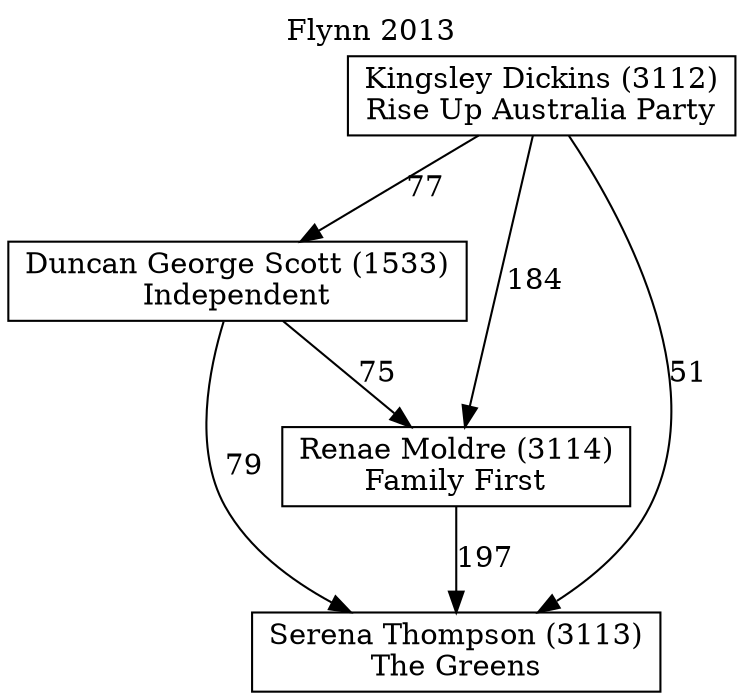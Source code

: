 // House preference flow
digraph "Serena Thompson (3113)_Flynn_2013" {
	graph [label="Flynn 2013" labelloc=t mclimit=10]
	node [shape=box]
	"Duncan George Scott (1533)" [label="Duncan George Scott (1533)
Independent"]
	"Kingsley Dickins (3112)" [label="Kingsley Dickins (3112)
Rise Up Australia Party"]
	"Renae Moldre (3114)" [label="Renae Moldre (3114)
Family First"]
	"Serena Thompson (3113)" [label="Serena Thompson (3113)
The Greens"]
	"Duncan George Scott (1533)" -> "Renae Moldre (3114)" [label=75]
	"Duncan George Scott (1533)" -> "Serena Thompson (3113)" [label=79]
	"Kingsley Dickins (3112)" -> "Duncan George Scott (1533)" [label=77]
	"Kingsley Dickins (3112)" -> "Renae Moldre (3114)" [label=184]
	"Kingsley Dickins (3112)" -> "Serena Thompson (3113)" [label=51]
	"Renae Moldre (3114)" -> "Serena Thompson (3113)" [label=197]
}
